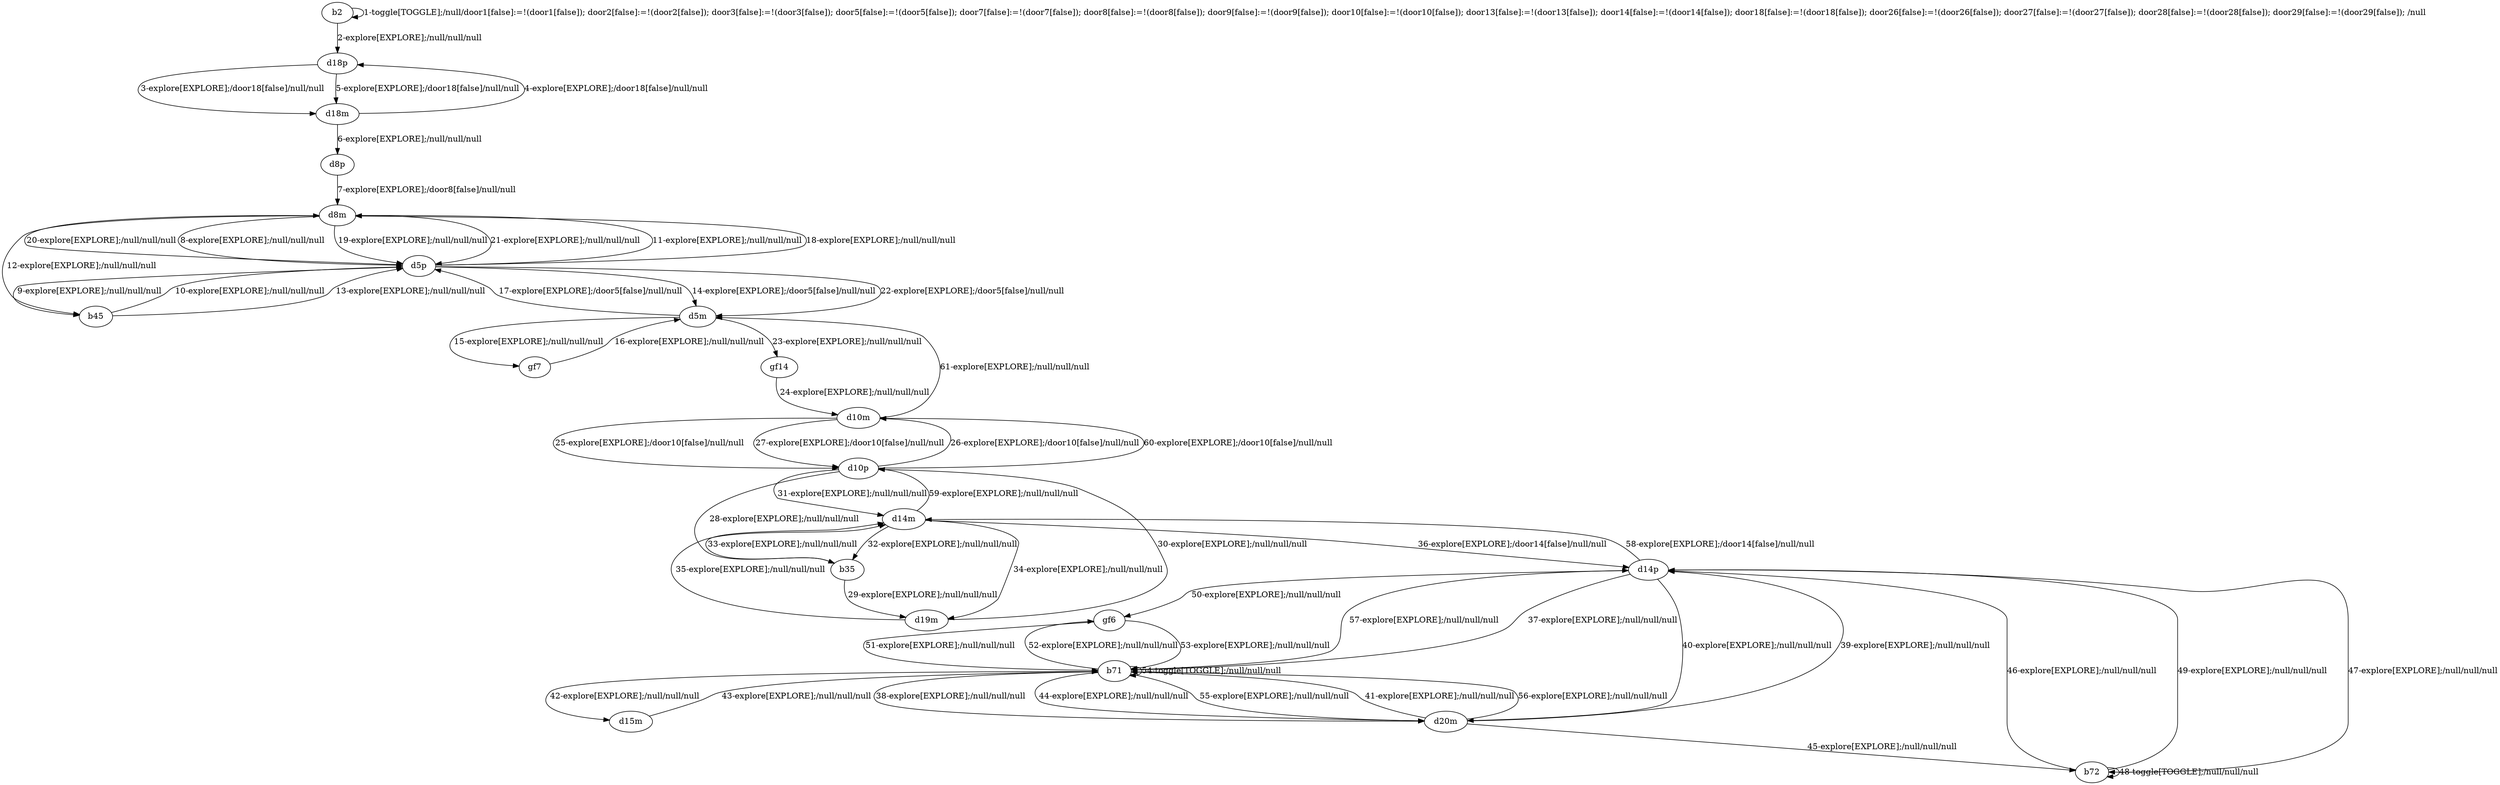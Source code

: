 # Total number of goals covered by this test: 1
# b71 --> d15m

digraph g {
"b2" -> "b2" [label = "1-toggle[TOGGLE];/null/door1[false]:=!(door1[false]); door2[false]:=!(door2[false]); door3[false]:=!(door3[false]); door5[false]:=!(door5[false]); door7[false]:=!(door7[false]); door8[false]:=!(door8[false]); door9[false]:=!(door9[false]); door10[false]:=!(door10[false]); door13[false]:=!(door13[false]); door14[false]:=!(door14[false]); door18[false]:=!(door18[false]); door26[false]:=!(door26[false]); door27[false]:=!(door27[false]); door28[false]:=!(door28[false]); door29[false]:=!(door29[false]); /null"];
"b2" -> "d18p" [label = "2-explore[EXPLORE];/null/null/null"];
"d18p" -> "d18m" [label = "3-explore[EXPLORE];/door18[false]/null/null"];
"d18m" -> "d18p" [label = "4-explore[EXPLORE];/door18[false]/null/null"];
"d18p" -> "d18m" [label = "5-explore[EXPLORE];/door18[false]/null/null"];
"d18m" -> "d8p" [label = "6-explore[EXPLORE];/null/null/null"];
"d8p" -> "d8m" [label = "7-explore[EXPLORE];/door8[false]/null/null"];
"d8m" -> "d5p" [label = "8-explore[EXPLORE];/null/null/null"];
"d5p" -> "b45" [label = "9-explore[EXPLORE];/null/null/null"];
"b45" -> "d5p" [label = "10-explore[EXPLORE];/null/null/null"];
"d5p" -> "d8m" [label = "11-explore[EXPLORE];/null/null/null"];
"d8m" -> "b45" [label = "12-explore[EXPLORE];/null/null/null"];
"b45" -> "d5p" [label = "13-explore[EXPLORE];/null/null/null"];
"d5p" -> "d5m" [label = "14-explore[EXPLORE];/door5[false]/null/null"];
"d5m" -> "gf7" [label = "15-explore[EXPLORE];/null/null/null"];
"gf7" -> "d5m" [label = "16-explore[EXPLORE];/null/null/null"];
"d5m" -> "d5p" [label = "17-explore[EXPLORE];/door5[false]/null/null"];
"d5p" -> "d8m" [label = "18-explore[EXPLORE];/null/null/null"];
"d8m" -> "d5p" [label = "19-explore[EXPLORE];/null/null/null"];
"d5p" -> "d8m" [label = "20-explore[EXPLORE];/null/null/null"];
"d8m" -> "d5p" [label = "21-explore[EXPLORE];/null/null/null"];
"d5p" -> "d5m" [label = "22-explore[EXPLORE];/door5[false]/null/null"];
"d5m" -> "gf14" [label = "23-explore[EXPLORE];/null/null/null"];
"gf14" -> "d10m" [label = "24-explore[EXPLORE];/null/null/null"];
"d10m" -> "d10p" [label = "25-explore[EXPLORE];/door10[false]/null/null"];
"d10p" -> "d10m" [label = "26-explore[EXPLORE];/door10[false]/null/null"];
"d10m" -> "d10p" [label = "27-explore[EXPLORE];/door10[false]/null/null"];
"d10p" -> "b35" [label = "28-explore[EXPLORE];/null/null/null"];
"b35" -> "d19m" [label = "29-explore[EXPLORE];/null/null/null"];
"d19m" -> "d10p" [label = "30-explore[EXPLORE];/null/null/null"];
"d10p" -> "d14m" [label = "31-explore[EXPLORE];/null/null/null"];
"d14m" -> "b35" [label = "32-explore[EXPLORE];/null/null/null"];
"b35" -> "d14m" [label = "33-explore[EXPLORE];/null/null/null"];
"d14m" -> "d19m" [label = "34-explore[EXPLORE];/null/null/null"];
"d19m" -> "d14m" [label = "35-explore[EXPLORE];/null/null/null"];
"d14m" -> "d14p" [label = "36-explore[EXPLORE];/door14[false]/null/null"];
"d14p" -> "b71" [label = "37-explore[EXPLORE];/null/null/null"];
"b71" -> "d20m" [label = "38-explore[EXPLORE];/null/null/null"];
"d20m" -> "d14p" [label = "39-explore[EXPLORE];/null/null/null"];
"d14p" -> "d20m" [label = "40-explore[EXPLORE];/null/null/null"];
"d20m" -> "b71" [label = "41-explore[EXPLORE];/null/null/null"];
"b71" -> "d15m" [label = "42-explore[EXPLORE];/null/null/null"];
"d15m" -> "b71" [label = "43-explore[EXPLORE];/null/null/null"];
"b71" -> "d20m" [label = "44-explore[EXPLORE];/null/null/null"];
"d20m" -> "b72" [label = "45-explore[EXPLORE];/null/null/null"];
"b72" -> "d14p" [label = "46-explore[EXPLORE];/null/null/null"];
"d14p" -> "b72" [label = "47-explore[EXPLORE];/null/null/null"];
"b72" -> "b72" [label = "48-toggle[TOGGLE];/null/null/null"];
"b72" -> "d14p" [label = "49-explore[EXPLORE];/null/null/null"];
"d14p" -> "gf6" [label = "50-explore[EXPLORE];/null/null/null"];
"gf6" -> "b71" [label = "51-explore[EXPLORE];/null/null/null"];
"b71" -> "gf6" [label = "52-explore[EXPLORE];/null/null/null"];
"gf6" -> "b71" [label = "53-explore[EXPLORE];/null/null/null"];
"b71" -> "b71" [label = "54-toggle[TOGGLE];/null/null/null"];
"b71" -> "d20m" [label = "55-explore[EXPLORE];/null/null/null"];
"d20m" -> "b71" [label = "56-explore[EXPLORE];/null/null/null"];
"b71" -> "d14p" [label = "57-explore[EXPLORE];/null/null/null"];
"d14p" -> "d14m" [label = "58-explore[EXPLORE];/door14[false]/null/null"];
"d14m" -> "d10p" [label = "59-explore[EXPLORE];/null/null/null"];
"d10p" -> "d10m" [label = "60-explore[EXPLORE];/door10[false]/null/null"];
"d10m" -> "d5m" [label = "61-explore[EXPLORE];/null/null/null"];
}